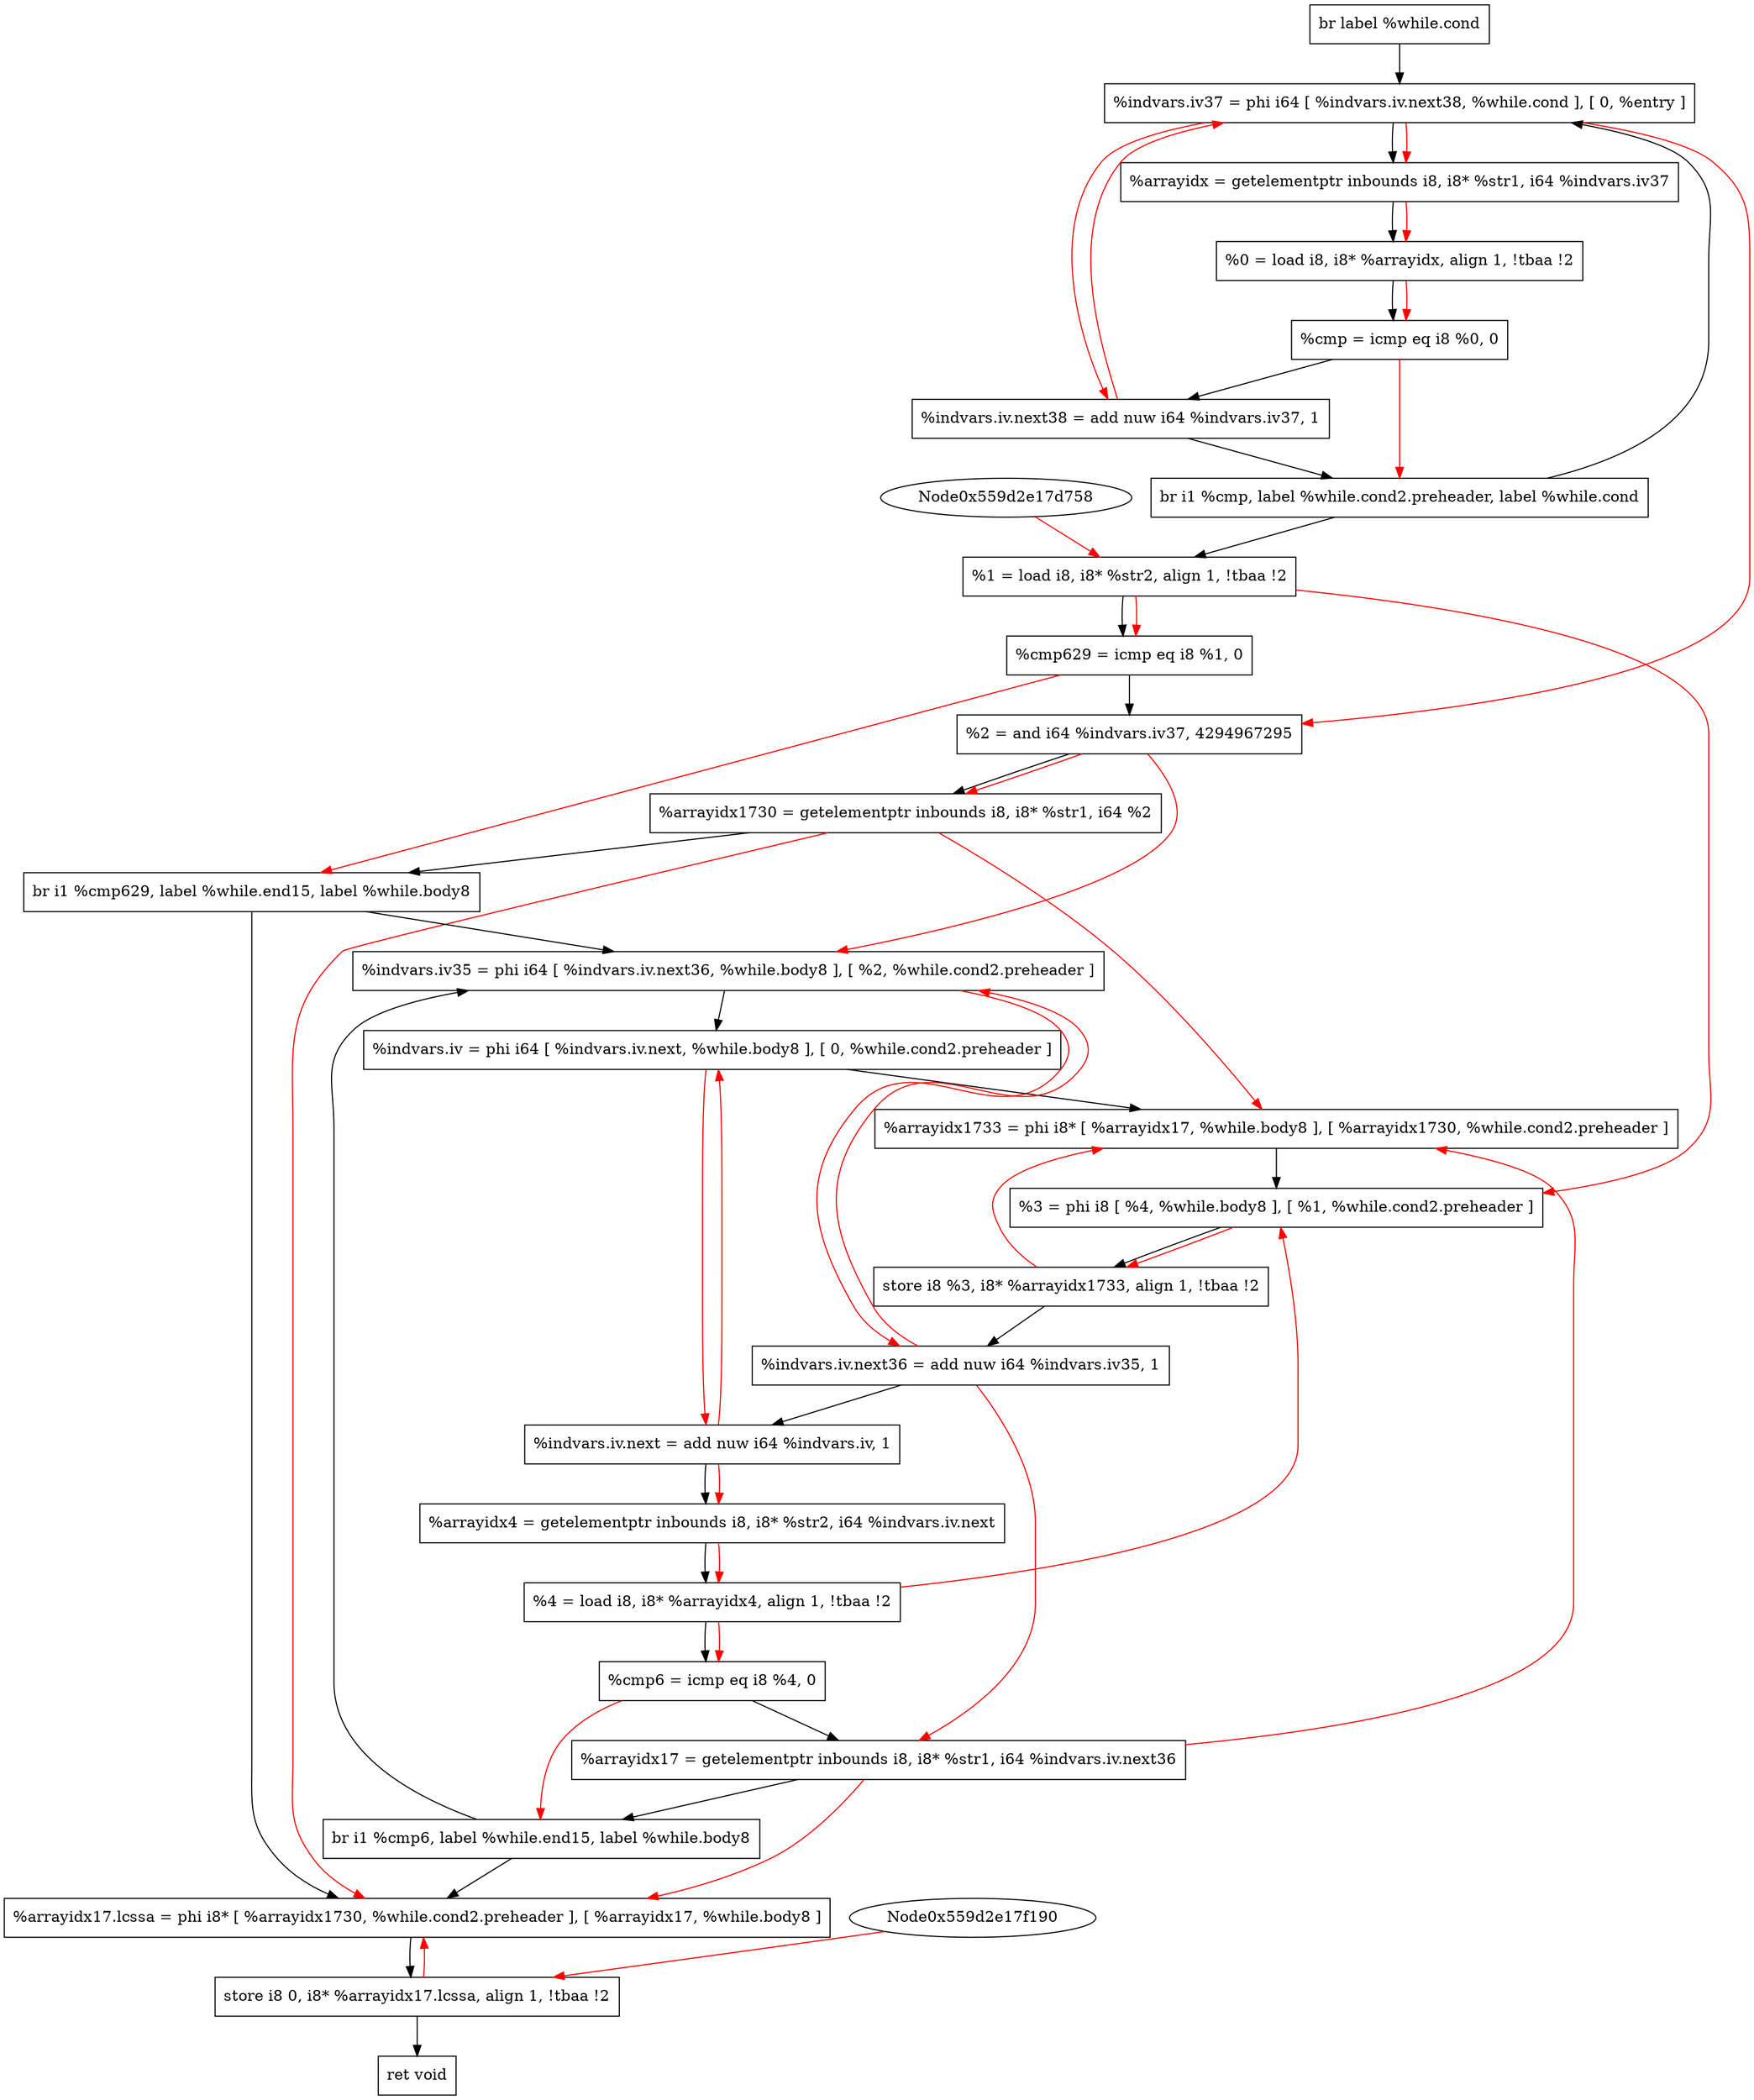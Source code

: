 digraph "CDFG for'func' function" {
	Node0x559d2e17d9f8[shape=record, label="  br label %while.cond"];
	Node0x559d2e17e0e8[shape=record, label="  %indvars.iv37 = phi i64 [ %indvars.iv.next38, %while.cond ], [ 0, %entry ]"];
	Node0x559d2e17e1e0[shape=record, label="  %arrayidx = getelementptr inbounds i8, i8* %str1, i64 %indvars.iv37"];
	Node0x559d2e17e278[shape=record, label="  %0 = load i8, i8* %arrayidx, align 1, !tbaa !2"];
	Node0x559d2e17f1f0[shape=record, label="  %cmp = icmp eq i8 %0, 0"];
	Node0x559d2e17f2e0[shape=record, label="  %indvars.iv.next38 = add nuw i64 %indvars.iv37, 1"];
	Node0x559d2e112228[shape=record, label="  br i1 %cmp, label %while.cond2.preheader, label %while.cond"];
	Node0x559d2e17d918[shape=record, label="  %1 = load i8, i8* %str2, align 1, !tbaa !2"];
	Node0x559d2e17f9e0[shape=record, label="  %cmp629 = icmp eq i8 %1, 0"];
	Node0x559d2e17fa50[shape=record, label="  %2 = and i64 %indvars.iv37, 4294967295"];
	Node0x559d2e17faf0[shape=record, label="  %arrayidx1730 = getelementptr inbounds i8, i8* %str1, i64 %2"];
	Node0x559d2e112348[shape=record, label="  br i1 %cmp629, label %while.end15, label %while.body8"];
	Node0x559d2e17ff68[shape=record, label="  %indvars.iv35 = phi i64 [ %indvars.iv.next36, %while.body8 ], [ %2, %while.cond2.preheader ]"];
	Node0x559d2e1800f8[shape=record, label="  %indvars.iv = phi i64 [ %indvars.iv.next, %while.body8 ], [ 0, %while.cond2.preheader ]"];
	Node0x559d2e180288[shape=record, label="  %arrayidx1733 = phi i8* [ %arrayidx17, %while.body8 ], [ %arrayidx1730, %while.cond2.preheader ]"];
	Node0x559d2e1803c8[shape=record, label="  %3 = phi i8 [ %4, %while.body8 ], [ %1, %while.cond2.preheader ]"];
	Node0x559d2e180490[shape=record, label="  store i8 %3, i8* %arrayidx1733, align 1, !tbaa !2"];
	Node0x559d2e180510[shape=record, label="  %indvars.iv.next36 = add nuw i64 %indvars.iv35, 1"];
	Node0x559d2e180580[shape=record, label="  %indvars.iv.next = add nuw i64 %indvars.iv, 1"];
	Node0x559d2e1805f0[shape=record, label="  %arrayidx4 = getelementptr inbounds i8, i8* %str2, i64 %indvars.iv.next"];
	Node0x559d2e180048[shape=record, label="  %4 = load i8, i8* %arrayidx4, align 1, !tbaa !2"];
	Node0x559d2e1806c0[shape=record, label="  %cmp6 = icmp eq i8 %4, 0"];
	Node0x559d2e180730[shape=record, label="  %arrayidx17 = getelementptr inbounds i8, i8* %str1, i64 %indvars.iv.next36"];
	Node0x559d2e112468[shape=record, label="  br i1 %cmp6, label %while.end15, label %while.body8"];
	Node0x559d2e180788[shape=record, label="  %arrayidx17.lcssa = phi i8* [ %arrayidx1730, %while.cond2.preheader ], [ %arrayidx17, %while.body8 ]"];
	Node0x559d2e180850[shape=record, label="  store i8 0, i8* %arrayidx17.lcssa, align 1, !tbaa !2"];
	Node0x559d2e180320[shape=record, label="  ret void"];
	Node0x559d2e17d9f8 -> Node0x559d2e17e0e8
	Node0x559d2e17e0e8 -> Node0x559d2e17e1e0
	Node0x559d2e17e1e0 -> Node0x559d2e17e278
	Node0x559d2e17e278 -> Node0x559d2e17f1f0
	Node0x559d2e17f1f0 -> Node0x559d2e17f2e0
	Node0x559d2e17f2e0 -> Node0x559d2e112228
	Node0x559d2e112228 -> Node0x559d2e17d918
	Node0x559d2e112228 -> Node0x559d2e17e0e8
	Node0x559d2e17d918 -> Node0x559d2e17f9e0
	Node0x559d2e17f9e0 -> Node0x559d2e17fa50
	Node0x559d2e17fa50 -> Node0x559d2e17faf0
	Node0x559d2e17faf0 -> Node0x559d2e112348
	Node0x559d2e112348 -> Node0x559d2e180788
	Node0x559d2e112348 -> Node0x559d2e17ff68
	Node0x559d2e17ff68 -> Node0x559d2e1800f8
	Node0x559d2e1800f8 -> Node0x559d2e180288
	Node0x559d2e180288 -> Node0x559d2e1803c8
	Node0x559d2e1803c8 -> Node0x559d2e180490
	Node0x559d2e180490 -> Node0x559d2e180510
	Node0x559d2e180510 -> Node0x559d2e180580
	Node0x559d2e180580 -> Node0x559d2e1805f0
	Node0x559d2e1805f0 -> Node0x559d2e180048
	Node0x559d2e180048 -> Node0x559d2e1806c0
	Node0x559d2e1806c0 -> Node0x559d2e180730
	Node0x559d2e180730 -> Node0x559d2e112468
	Node0x559d2e112468 -> Node0x559d2e180788
	Node0x559d2e112468 -> Node0x559d2e17ff68
	Node0x559d2e180788 -> Node0x559d2e180850
	Node0x559d2e180850 -> Node0x559d2e180320
edge [color=red]
	Node0x559d2e17f2e0 -> Node0x559d2e17e0e8
	Node0x559d2e17e0e8 -> Node0x559d2e17e1e0
	Node0x559d2e17e1e0 -> Node0x559d2e17e278
	Node0x559d2e17e278 -> Node0x559d2e17f1f0
	Node0x559d2e17e0e8 -> Node0x559d2e17f2e0
	Node0x559d2e17f1f0 -> Node0x559d2e112228
	Node0x559d2e17d758 -> Node0x559d2e17d918
	Node0x559d2e17d918 -> Node0x559d2e17f9e0
	Node0x559d2e17e0e8 -> Node0x559d2e17fa50
	Node0x559d2e17fa50 -> Node0x559d2e17faf0
	Node0x559d2e17f9e0 -> Node0x559d2e112348
	Node0x559d2e180510 -> Node0x559d2e17ff68
	Node0x559d2e17fa50 -> Node0x559d2e17ff68
	Node0x559d2e180580 -> Node0x559d2e1800f8
	Node0x559d2e180730 -> Node0x559d2e180288
	Node0x559d2e17faf0 -> Node0x559d2e180288
	Node0x559d2e180048 -> Node0x559d2e1803c8
	Node0x559d2e17d918 -> Node0x559d2e1803c8
	Node0x559d2e1803c8 -> Node0x559d2e180490
	Node0x559d2e180490 -> Node0x559d2e180288
	Node0x559d2e17ff68 -> Node0x559d2e180510
	Node0x559d2e1800f8 -> Node0x559d2e180580
	Node0x559d2e180580 -> Node0x559d2e1805f0
	Node0x559d2e1805f0 -> Node0x559d2e180048
	Node0x559d2e180048 -> Node0x559d2e1806c0
	Node0x559d2e180510 -> Node0x559d2e180730
	Node0x559d2e1806c0 -> Node0x559d2e112468
	Node0x559d2e17faf0 -> Node0x559d2e180788
	Node0x559d2e180730 -> Node0x559d2e180788
	Node0x559d2e17f190 -> Node0x559d2e180850
	Node0x559d2e180850 -> Node0x559d2e180788
}
